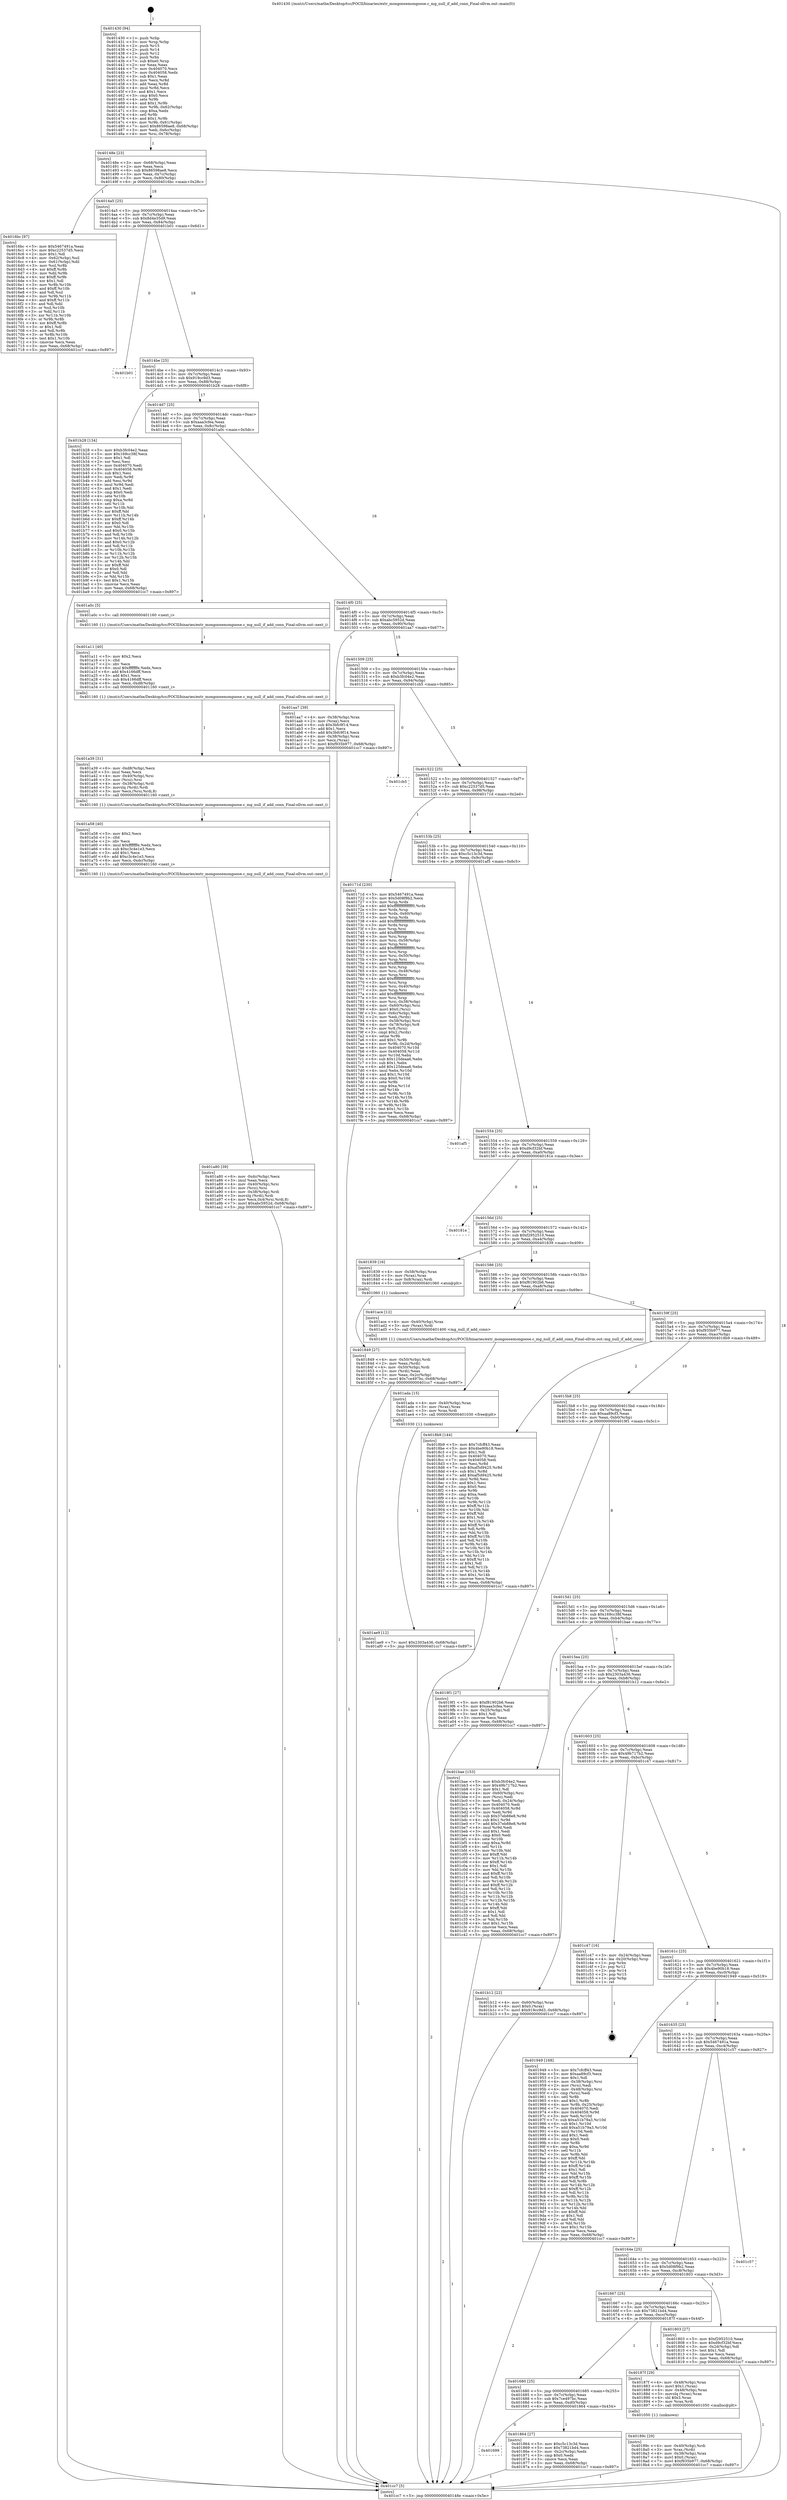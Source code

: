 digraph "0x401430" {
  label = "0x401430 (/mnt/c/Users/mathe/Desktop/tcc/POCII/binaries/extr_mongoosemongoose.c_mg_null_if_add_conn_Final-ollvm.out::main(0))"
  labelloc = "t"
  node[shape=record]

  Entry [label="",width=0.3,height=0.3,shape=circle,fillcolor=black,style=filled]
  "0x40148e" [label="{
     0x40148e [23]\l
     | [instrs]\l
     &nbsp;&nbsp;0x40148e \<+3\>: mov -0x68(%rbp),%eax\l
     &nbsp;&nbsp;0x401491 \<+2\>: mov %eax,%ecx\l
     &nbsp;&nbsp;0x401493 \<+6\>: sub $0x86598ae8,%ecx\l
     &nbsp;&nbsp;0x401499 \<+3\>: mov %eax,-0x7c(%rbp)\l
     &nbsp;&nbsp;0x40149c \<+3\>: mov %ecx,-0x80(%rbp)\l
     &nbsp;&nbsp;0x40149f \<+6\>: je 00000000004016bc \<main+0x28c\>\l
  }"]
  "0x4016bc" [label="{
     0x4016bc [97]\l
     | [instrs]\l
     &nbsp;&nbsp;0x4016bc \<+5\>: mov $0x5467491a,%eax\l
     &nbsp;&nbsp;0x4016c1 \<+5\>: mov $0xc22537d5,%ecx\l
     &nbsp;&nbsp;0x4016c6 \<+2\>: mov $0x1,%dl\l
     &nbsp;&nbsp;0x4016c8 \<+4\>: mov -0x62(%rbp),%sil\l
     &nbsp;&nbsp;0x4016cc \<+4\>: mov -0x61(%rbp),%dil\l
     &nbsp;&nbsp;0x4016d0 \<+3\>: mov %sil,%r8b\l
     &nbsp;&nbsp;0x4016d3 \<+4\>: xor $0xff,%r8b\l
     &nbsp;&nbsp;0x4016d7 \<+3\>: mov %dil,%r9b\l
     &nbsp;&nbsp;0x4016da \<+4\>: xor $0xff,%r9b\l
     &nbsp;&nbsp;0x4016de \<+3\>: xor $0x1,%dl\l
     &nbsp;&nbsp;0x4016e1 \<+3\>: mov %r8b,%r10b\l
     &nbsp;&nbsp;0x4016e4 \<+4\>: and $0xff,%r10b\l
     &nbsp;&nbsp;0x4016e8 \<+3\>: and %dl,%sil\l
     &nbsp;&nbsp;0x4016eb \<+3\>: mov %r9b,%r11b\l
     &nbsp;&nbsp;0x4016ee \<+4\>: and $0xff,%r11b\l
     &nbsp;&nbsp;0x4016f2 \<+3\>: and %dl,%dil\l
     &nbsp;&nbsp;0x4016f5 \<+3\>: or %sil,%r10b\l
     &nbsp;&nbsp;0x4016f8 \<+3\>: or %dil,%r11b\l
     &nbsp;&nbsp;0x4016fb \<+3\>: xor %r11b,%r10b\l
     &nbsp;&nbsp;0x4016fe \<+3\>: or %r9b,%r8b\l
     &nbsp;&nbsp;0x401701 \<+4\>: xor $0xff,%r8b\l
     &nbsp;&nbsp;0x401705 \<+3\>: or $0x1,%dl\l
     &nbsp;&nbsp;0x401708 \<+3\>: and %dl,%r8b\l
     &nbsp;&nbsp;0x40170b \<+3\>: or %r8b,%r10b\l
     &nbsp;&nbsp;0x40170e \<+4\>: test $0x1,%r10b\l
     &nbsp;&nbsp;0x401712 \<+3\>: cmovne %ecx,%eax\l
     &nbsp;&nbsp;0x401715 \<+3\>: mov %eax,-0x68(%rbp)\l
     &nbsp;&nbsp;0x401718 \<+5\>: jmp 0000000000401cc7 \<main+0x897\>\l
  }"]
  "0x4014a5" [label="{
     0x4014a5 [25]\l
     | [instrs]\l
     &nbsp;&nbsp;0x4014a5 \<+5\>: jmp 00000000004014aa \<main+0x7a\>\l
     &nbsp;&nbsp;0x4014aa \<+3\>: mov -0x7c(%rbp),%eax\l
     &nbsp;&nbsp;0x4014ad \<+5\>: sub $0x8d4e35d9,%eax\l
     &nbsp;&nbsp;0x4014b2 \<+6\>: mov %eax,-0x84(%rbp)\l
     &nbsp;&nbsp;0x4014b8 \<+6\>: je 0000000000401b01 \<main+0x6d1\>\l
  }"]
  "0x401cc7" [label="{
     0x401cc7 [5]\l
     | [instrs]\l
     &nbsp;&nbsp;0x401cc7 \<+5\>: jmp 000000000040148e \<main+0x5e\>\l
  }"]
  "0x401430" [label="{
     0x401430 [94]\l
     | [instrs]\l
     &nbsp;&nbsp;0x401430 \<+1\>: push %rbp\l
     &nbsp;&nbsp;0x401431 \<+3\>: mov %rsp,%rbp\l
     &nbsp;&nbsp;0x401434 \<+2\>: push %r15\l
     &nbsp;&nbsp;0x401436 \<+2\>: push %r14\l
     &nbsp;&nbsp;0x401438 \<+2\>: push %r12\l
     &nbsp;&nbsp;0x40143a \<+1\>: push %rbx\l
     &nbsp;&nbsp;0x40143b \<+7\>: sub $0xe0,%rsp\l
     &nbsp;&nbsp;0x401442 \<+2\>: xor %eax,%eax\l
     &nbsp;&nbsp;0x401444 \<+7\>: mov 0x404070,%ecx\l
     &nbsp;&nbsp;0x40144b \<+7\>: mov 0x404058,%edx\l
     &nbsp;&nbsp;0x401452 \<+3\>: sub $0x1,%eax\l
     &nbsp;&nbsp;0x401455 \<+3\>: mov %ecx,%r8d\l
     &nbsp;&nbsp;0x401458 \<+3\>: add %eax,%r8d\l
     &nbsp;&nbsp;0x40145b \<+4\>: imul %r8d,%ecx\l
     &nbsp;&nbsp;0x40145f \<+3\>: and $0x1,%ecx\l
     &nbsp;&nbsp;0x401462 \<+3\>: cmp $0x0,%ecx\l
     &nbsp;&nbsp;0x401465 \<+4\>: sete %r9b\l
     &nbsp;&nbsp;0x401469 \<+4\>: and $0x1,%r9b\l
     &nbsp;&nbsp;0x40146d \<+4\>: mov %r9b,-0x62(%rbp)\l
     &nbsp;&nbsp;0x401471 \<+3\>: cmp $0xa,%edx\l
     &nbsp;&nbsp;0x401474 \<+4\>: setl %r9b\l
     &nbsp;&nbsp;0x401478 \<+4\>: and $0x1,%r9b\l
     &nbsp;&nbsp;0x40147c \<+4\>: mov %r9b,-0x61(%rbp)\l
     &nbsp;&nbsp;0x401480 \<+7\>: movl $0x86598ae8,-0x68(%rbp)\l
     &nbsp;&nbsp;0x401487 \<+3\>: mov %edi,-0x6c(%rbp)\l
     &nbsp;&nbsp;0x40148a \<+4\>: mov %rsi,-0x78(%rbp)\l
  }"]
  Exit [label="",width=0.3,height=0.3,shape=circle,fillcolor=black,style=filled,peripheries=2]
  "0x401b01" [label="{
     0x401b01\l
  }", style=dashed]
  "0x4014be" [label="{
     0x4014be [25]\l
     | [instrs]\l
     &nbsp;&nbsp;0x4014be \<+5\>: jmp 00000000004014c3 \<main+0x93\>\l
     &nbsp;&nbsp;0x4014c3 \<+3\>: mov -0x7c(%rbp),%eax\l
     &nbsp;&nbsp;0x4014c6 \<+5\>: sub $0x919cc9d3,%eax\l
     &nbsp;&nbsp;0x4014cb \<+6\>: mov %eax,-0x88(%rbp)\l
     &nbsp;&nbsp;0x4014d1 \<+6\>: je 0000000000401b28 \<main+0x6f8\>\l
  }"]
  "0x401ae9" [label="{
     0x401ae9 [12]\l
     | [instrs]\l
     &nbsp;&nbsp;0x401ae9 \<+7\>: movl $0x2303a436,-0x68(%rbp)\l
     &nbsp;&nbsp;0x401af0 \<+5\>: jmp 0000000000401cc7 \<main+0x897\>\l
  }"]
  "0x401b28" [label="{
     0x401b28 [134]\l
     | [instrs]\l
     &nbsp;&nbsp;0x401b28 \<+5\>: mov $0xb3fc04e2,%eax\l
     &nbsp;&nbsp;0x401b2d \<+5\>: mov $0x169cc38f,%ecx\l
     &nbsp;&nbsp;0x401b32 \<+2\>: mov $0x1,%dl\l
     &nbsp;&nbsp;0x401b34 \<+2\>: xor %esi,%esi\l
     &nbsp;&nbsp;0x401b36 \<+7\>: mov 0x404070,%edi\l
     &nbsp;&nbsp;0x401b3d \<+8\>: mov 0x404058,%r8d\l
     &nbsp;&nbsp;0x401b45 \<+3\>: sub $0x1,%esi\l
     &nbsp;&nbsp;0x401b48 \<+3\>: mov %edi,%r9d\l
     &nbsp;&nbsp;0x401b4b \<+3\>: add %esi,%r9d\l
     &nbsp;&nbsp;0x401b4e \<+4\>: imul %r9d,%edi\l
     &nbsp;&nbsp;0x401b52 \<+3\>: and $0x1,%edi\l
     &nbsp;&nbsp;0x401b55 \<+3\>: cmp $0x0,%edi\l
     &nbsp;&nbsp;0x401b58 \<+4\>: sete %r10b\l
     &nbsp;&nbsp;0x401b5c \<+4\>: cmp $0xa,%r8d\l
     &nbsp;&nbsp;0x401b60 \<+4\>: setl %r11b\l
     &nbsp;&nbsp;0x401b64 \<+3\>: mov %r10b,%bl\l
     &nbsp;&nbsp;0x401b67 \<+3\>: xor $0xff,%bl\l
     &nbsp;&nbsp;0x401b6a \<+3\>: mov %r11b,%r14b\l
     &nbsp;&nbsp;0x401b6d \<+4\>: xor $0xff,%r14b\l
     &nbsp;&nbsp;0x401b71 \<+3\>: xor $0x0,%dl\l
     &nbsp;&nbsp;0x401b74 \<+3\>: mov %bl,%r15b\l
     &nbsp;&nbsp;0x401b77 \<+4\>: and $0x0,%r15b\l
     &nbsp;&nbsp;0x401b7b \<+3\>: and %dl,%r10b\l
     &nbsp;&nbsp;0x401b7e \<+3\>: mov %r14b,%r12b\l
     &nbsp;&nbsp;0x401b81 \<+4\>: and $0x0,%r12b\l
     &nbsp;&nbsp;0x401b85 \<+3\>: and %dl,%r11b\l
     &nbsp;&nbsp;0x401b88 \<+3\>: or %r10b,%r15b\l
     &nbsp;&nbsp;0x401b8b \<+3\>: or %r11b,%r12b\l
     &nbsp;&nbsp;0x401b8e \<+3\>: xor %r12b,%r15b\l
     &nbsp;&nbsp;0x401b91 \<+3\>: or %r14b,%bl\l
     &nbsp;&nbsp;0x401b94 \<+3\>: xor $0xff,%bl\l
     &nbsp;&nbsp;0x401b97 \<+3\>: or $0x0,%dl\l
     &nbsp;&nbsp;0x401b9a \<+2\>: and %dl,%bl\l
     &nbsp;&nbsp;0x401b9c \<+3\>: or %bl,%r15b\l
     &nbsp;&nbsp;0x401b9f \<+4\>: test $0x1,%r15b\l
     &nbsp;&nbsp;0x401ba3 \<+3\>: cmovne %ecx,%eax\l
     &nbsp;&nbsp;0x401ba6 \<+3\>: mov %eax,-0x68(%rbp)\l
     &nbsp;&nbsp;0x401ba9 \<+5\>: jmp 0000000000401cc7 \<main+0x897\>\l
  }"]
  "0x4014d7" [label="{
     0x4014d7 [25]\l
     | [instrs]\l
     &nbsp;&nbsp;0x4014d7 \<+5\>: jmp 00000000004014dc \<main+0xac\>\l
     &nbsp;&nbsp;0x4014dc \<+3\>: mov -0x7c(%rbp),%eax\l
     &nbsp;&nbsp;0x4014df \<+5\>: sub $0xaaa3cfea,%eax\l
     &nbsp;&nbsp;0x4014e4 \<+6\>: mov %eax,-0x8c(%rbp)\l
     &nbsp;&nbsp;0x4014ea \<+6\>: je 0000000000401a0c \<main+0x5dc\>\l
  }"]
  "0x401ada" [label="{
     0x401ada [15]\l
     | [instrs]\l
     &nbsp;&nbsp;0x401ada \<+4\>: mov -0x40(%rbp),%rax\l
     &nbsp;&nbsp;0x401ade \<+3\>: mov (%rax),%rax\l
     &nbsp;&nbsp;0x401ae1 \<+3\>: mov %rax,%rdi\l
     &nbsp;&nbsp;0x401ae4 \<+5\>: call 0000000000401030 \<free@plt\>\l
     | [calls]\l
     &nbsp;&nbsp;0x401030 \{1\} (unknown)\l
  }"]
  "0x401a0c" [label="{
     0x401a0c [5]\l
     | [instrs]\l
     &nbsp;&nbsp;0x401a0c \<+5\>: call 0000000000401160 \<next_i\>\l
     | [calls]\l
     &nbsp;&nbsp;0x401160 \{1\} (/mnt/c/Users/mathe/Desktop/tcc/POCII/binaries/extr_mongoosemongoose.c_mg_null_if_add_conn_Final-ollvm.out::next_i)\l
  }"]
  "0x4014f0" [label="{
     0x4014f0 [25]\l
     | [instrs]\l
     &nbsp;&nbsp;0x4014f0 \<+5\>: jmp 00000000004014f5 \<main+0xc5\>\l
     &nbsp;&nbsp;0x4014f5 \<+3\>: mov -0x7c(%rbp),%eax\l
     &nbsp;&nbsp;0x4014f8 \<+5\>: sub $0xabc5952d,%eax\l
     &nbsp;&nbsp;0x4014fd \<+6\>: mov %eax,-0x90(%rbp)\l
     &nbsp;&nbsp;0x401503 \<+6\>: je 0000000000401aa7 \<main+0x677\>\l
  }"]
  "0x401a80" [label="{
     0x401a80 [39]\l
     | [instrs]\l
     &nbsp;&nbsp;0x401a80 \<+6\>: mov -0xdc(%rbp),%ecx\l
     &nbsp;&nbsp;0x401a86 \<+3\>: imul %eax,%ecx\l
     &nbsp;&nbsp;0x401a89 \<+4\>: mov -0x40(%rbp),%rsi\l
     &nbsp;&nbsp;0x401a8d \<+3\>: mov (%rsi),%rsi\l
     &nbsp;&nbsp;0x401a90 \<+4\>: mov -0x38(%rbp),%rdi\l
     &nbsp;&nbsp;0x401a94 \<+3\>: movslq (%rdi),%rdi\l
     &nbsp;&nbsp;0x401a97 \<+4\>: mov %ecx,0x4(%rsi,%rdi,8)\l
     &nbsp;&nbsp;0x401a9b \<+7\>: movl $0xabc5952d,-0x68(%rbp)\l
     &nbsp;&nbsp;0x401aa2 \<+5\>: jmp 0000000000401cc7 \<main+0x897\>\l
  }"]
  "0x401aa7" [label="{
     0x401aa7 [39]\l
     | [instrs]\l
     &nbsp;&nbsp;0x401aa7 \<+4\>: mov -0x38(%rbp),%rax\l
     &nbsp;&nbsp;0x401aab \<+2\>: mov (%rax),%ecx\l
     &nbsp;&nbsp;0x401aad \<+6\>: sub $0x3bfc9f14,%ecx\l
     &nbsp;&nbsp;0x401ab3 \<+3\>: add $0x1,%ecx\l
     &nbsp;&nbsp;0x401ab6 \<+6\>: add $0x3bfc9f14,%ecx\l
     &nbsp;&nbsp;0x401abc \<+4\>: mov -0x38(%rbp),%rax\l
     &nbsp;&nbsp;0x401ac0 \<+2\>: mov %ecx,(%rax)\l
     &nbsp;&nbsp;0x401ac2 \<+7\>: movl $0xf935b977,-0x68(%rbp)\l
     &nbsp;&nbsp;0x401ac9 \<+5\>: jmp 0000000000401cc7 \<main+0x897\>\l
  }"]
  "0x401509" [label="{
     0x401509 [25]\l
     | [instrs]\l
     &nbsp;&nbsp;0x401509 \<+5\>: jmp 000000000040150e \<main+0xde\>\l
     &nbsp;&nbsp;0x40150e \<+3\>: mov -0x7c(%rbp),%eax\l
     &nbsp;&nbsp;0x401511 \<+5\>: sub $0xb3fc04e2,%eax\l
     &nbsp;&nbsp;0x401516 \<+6\>: mov %eax,-0x94(%rbp)\l
     &nbsp;&nbsp;0x40151c \<+6\>: je 0000000000401cb5 \<main+0x885\>\l
  }"]
  "0x401a58" [label="{
     0x401a58 [40]\l
     | [instrs]\l
     &nbsp;&nbsp;0x401a58 \<+5\>: mov $0x2,%ecx\l
     &nbsp;&nbsp;0x401a5d \<+1\>: cltd\l
     &nbsp;&nbsp;0x401a5e \<+2\>: idiv %ecx\l
     &nbsp;&nbsp;0x401a60 \<+6\>: imul $0xfffffffe,%edx,%ecx\l
     &nbsp;&nbsp;0x401a66 \<+6\>: sub $0xc3c4e1e3,%ecx\l
     &nbsp;&nbsp;0x401a6c \<+3\>: add $0x1,%ecx\l
     &nbsp;&nbsp;0x401a6f \<+6\>: add $0xc3c4e1e3,%ecx\l
     &nbsp;&nbsp;0x401a75 \<+6\>: mov %ecx,-0xdc(%rbp)\l
     &nbsp;&nbsp;0x401a7b \<+5\>: call 0000000000401160 \<next_i\>\l
     | [calls]\l
     &nbsp;&nbsp;0x401160 \{1\} (/mnt/c/Users/mathe/Desktop/tcc/POCII/binaries/extr_mongoosemongoose.c_mg_null_if_add_conn_Final-ollvm.out::next_i)\l
  }"]
  "0x401cb5" [label="{
     0x401cb5\l
  }", style=dashed]
  "0x401522" [label="{
     0x401522 [25]\l
     | [instrs]\l
     &nbsp;&nbsp;0x401522 \<+5\>: jmp 0000000000401527 \<main+0xf7\>\l
     &nbsp;&nbsp;0x401527 \<+3\>: mov -0x7c(%rbp),%eax\l
     &nbsp;&nbsp;0x40152a \<+5\>: sub $0xc22537d5,%eax\l
     &nbsp;&nbsp;0x40152f \<+6\>: mov %eax,-0x98(%rbp)\l
     &nbsp;&nbsp;0x401535 \<+6\>: je 000000000040171d \<main+0x2ed\>\l
  }"]
  "0x401a39" [label="{
     0x401a39 [31]\l
     | [instrs]\l
     &nbsp;&nbsp;0x401a39 \<+6\>: mov -0xd8(%rbp),%ecx\l
     &nbsp;&nbsp;0x401a3f \<+3\>: imul %eax,%ecx\l
     &nbsp;&nbsp;0x401a42 \<+4\>: mov -0x40(%rbp),%rsi\l
     &nbsp;&nbsp;0x401a46 \<+3\>: mov (%rsi),%rsi\l
     &nbsp;&nbsp;0x401a49 \<+4\>: mov -0x38(%rbp),%rdi\l
     &nbsp;&nbsp;0x401a4d \<+3\>: movslq (%rdi),%rdi\l
     &nbsp;&nbsp;0x401a50 \<+3\>: mov %ecx,(%rsi,%rdi,8)\l
     &nbsp;&nbsp;0x401a53 \<+5\>: call 0000000000401160 \<next_i\>\l
     | [calls]\l
     &nbsp;&nbsp;0x401160 \{1\} (/mnt/c/Users/mathe/Desktop/tcc/POCII/binaries/extr_mongoosemongoose.c_mg_null_if_add_conn_Final-ollvm.out::next_i)\l
  }"]
  "0x40171d" [label="{
     0x40171d [230]\l
     | [instrs]\l
     &nbsp;&nbsp;0x40171d \<+5\>: mov $0x5467491a,%eax\l
     &nbsp;&nbsp;0x401722 \<+5\>: mov $0x5d08f9b2,%ecx\l
     &nbsp;&nbsp;0x401727 \<+3\>: mov %rsp,%rdx\l
     &nbsp;&nbsp;0x40172a \<+4\>: add $0xfffffffffffffff0,%rdx\l
     &nbsp;&nbsp;0x40172e \<+3\>: mov %rdx,%rsp\l
     &nbsp;&nbsp;0x401731 \<+4\>: mov %rdx,-0x60(%rbp)\l
     &nbsp;&nbsp;0x401735 \<+3\>: mov %rsp,%rdx\l
     &nbsp;&nbsp;0x401738 \<+4\>: add $0xfffffffffffffff0,%rdx\l
     &nbsp;&nbsp;0x40173c \<+3\>: mov %rdx,%rsp\l
     &nbsp;&nbsp;0x40173f \<+3\>: mov %rsp,%rsi\l
     &nbsp;&nbsp;0x401742 \<+4\>: add $0xfffffffffffffff0,%rsi\l
     &nbsp;&nbsp;0x401746 \<+3\>: mov %rsi,%rsp\l
     &nbsp;&nbsp;0x401749 \<+4\>: mov %rsi,-0x58(%rbp)\l
     &nbsp;&nbsp;0x40174d \<+3\>: mov %rsp,%rsi\l
     &nbsp;&nbsp;0x401750 \<+4\>: add $0xfffffffffffffff0,%rsi\l
     &nbsp;&nbsp;0x401754 \<+3\>: mov %rsi,%rsp\l
     &nbsp;&nbsp;0x401757 \<+4\>: mov %rsi,-0x50(%rbp)\l
     &nbsp;&nbsp;0x40175b \<+3\>: mov %rsp,%rsi\l
     &nbsp;&nbsp;0x40175e \<+4\>: add $0xfffffffffffffff0,%rsi\l
     &nbsp;&nbsp;0x401762 \<+3\>: mov %rsi,%rsp\l
     &nbsp;&nbsp;0x401765 \<+4\>: mov %rsi,-0x48(%rbp)\l
     &nbsp;&nbsp;0x401769 \<+3\>: mov %rsp,%rsi\l
     &nbsp;&nbsp;0x40176c \<+4\>: add $0xfffffffffffffff0,%rsi\l
     &nbsp;&nbsp;0x401770 \<+3\>: mov %rsi,%rsp\l
     &nbsp;&nbsp;0x401773 \<+4\>: mov %rsi,-0x40(%rbp)\l
     &nbsp;&nbsp;0x401777 \<+3\>: mov %rsp,%rsi\l
     &nbsp;&nbsp;0x40177a \<+4\>: add $0xfffffffffffffff0,%rsi\l
     &nbsp;&nbsp;0x40177e \<+3\>: mov %rsi,%rsp\l
     &nbsp;&nbsp;0x401781 \<+4\>: mov %rsi,-0x38(%rbp)\l
     &nbsp;&nbsp;0x401785 \<+4\>: mov -0x60(%rbp),%rsi\l
     &nbsp;&nbsp;0x401789 \<+6\>: movl $0x0,(%rsi)\l
     &nbsp;&nbsp;0x40178f \<+3\>: mov -0x6c(%rbp),%edi\l
     &nbsp;&nbsp;0x401792 \<+2\>: mov %edi,(%rdx)\l
     &nbsp;&nbsp;0x401794 \<+4\>: mov -0x58(%rbp),%rsi\l
     &nbsp;&nbsp;0x401798 \<+4\>: mov -0x78(%rbp),%r8\l
     &nbsp;&nbsp;0x40179c \<+3\>: mov %r8,(%rsi)\l
     &nbsp;&nbsp;0x40179f \<+3\>: cmpl $0x2,(%rdx)\l
     &nbsp;&nbsp;0x4017a2 \<+4\>: setne %r9b\l
     &nbsp;&nbsp;0x4017a6 \<+4\>: and $0x1,%r9b\l
     &nbsp;&nbsp;0x4017aa \<+4\>: mov %r9b,-0x2d(%rbp)\l
     &nbsp;&nbsp;0x4017ae \<+8\>: mov 0x404070,%r10d\l
     &nbsp;&nbsp;0x4017b6 \<+8\>: mov 0x404058,%r11d\l
     &nbsp;&nbsp;0x4017be \<+3\>: mov %r10d,%ebx\l
     &nbsp;&nbsp;0x4017c1 \<+6\>: sub $0x125deaa6,%ebx\l
     &nbsp;&nbsp;0x4017c7 \<+3\>: sub $0x1,%ebx\l
     &nbsp;&nbsp;0x4017ca \<+6\>: add $0x125deaa6,%ebx\l
     &nbsp;&nbsp;0x4017d0 \<+4\>: imul %ebx,%r10d\l
     &nbsp;&nbsp;0x4017d4 \<+4\>: and $0x1,%r10d\l
     &nbsp;&nbsp;0x4017d8 \<+4\>: cmp $0x0,%r10d\l
     &nbsp;&nbsp;0x4017dc \<+4\>: sete %r9b\l
     &nbsp;&nbsp;0x4017e0 \<+4\>: cmp $0xa,%r11d\l
     &nbsp;&nbsp;0x4017e4 \<+4\>: setl %r14b\l
     &nbsp;&nbsp;0x4017e8 \<+3\>: mov %r9b,%r15b\l
     &nbsp;&nbsp;0x4017eb \<+3\>: and %r14b,%r15b\l
     &nbsp;&nbsp;0x4017ee \<+3\>: xor %r14b,%r9b\l
     &nbsp;&nbsp;0x4017f1 \<+3\>: or %r9b,%r15b\l
     &nbsp;&nbsp;0x4017f4 \<+4\>: test $0x1,%r15b\l
     &nbsp;&nbsp;0x4017f8 \<+3\>: cmovne %ecx,%eax\l
     &nbsp;&nbsp;0x4017fb \<+3\>: mov %eax,-0x68(%rbp)\l
     &nbsp;&nbsp;0x4017fe \<+5\>: jmp 0000000000401cc7 \<main+0x897\>\l
  }"]
  "0x40153b" [label="{
     0x40153b [25]\l
     | [instrs]\l
     &nbsp;&nbsp;0x40153b \<+5\>: jmp 0000000000401540 \<main+0x110\>\l
     &nbsp;&nbsp;0x401540 \<+3\>: mov -0x7c(%rbp),%eax\l
     &nbsp;&nbsp;0x401543 \<+5\>: sub $0xc5c13c3d,%eax\l
     &nbsp;&nbsp;0x401548 \<+6\>: mov %eax,-0x9c(%rbp)\l
     &nbsp;&nbsp;0x40154e \<+6\>: je 0000000000401af5 \<main+0x6c5\>\l
  }"]
  "0x401a11" [label="{
     0x401a11 [40]\l
     | [instrs]\l
     &nbsp;&nbsp;0x401a11 \<+5\>: mov $0x2,%ecx\l
     &nbsp;&nbsp;0x401a16 \<+1\>: cltd\l
     &nbsp;&nbsp;0x401a17 \<+2\>: idiv %ecx\l
     &nbsp;&nbsp;0x401a19 \<+6\>: imul $0xfffffffe,%edx,%ecx\l
     &nbsp;&nbsp;0x401a1f \<+6\>: add $0x4166dff,%ecx\l
     &nbsp;&nbsp;0x401a25 \<+3\>: add $0x1,%ecx\l
     &nbsp;&nbsp;0x401a28 \<+6\>: sub $0x4166dff,%ecx\l
     &nbsp;&nbsp;0x401a2e \<+6\>: mov %ecx,-0xd8(%rbp)\l
     &nbsp;&nbsp;0x401a34 \<+5\>: call 0000000000401160 \<next_i\>\l
     | [calls]\l
     &nbsp;&nbsp;0x401160 \{1\} (/mnt/c/Users/mathe/Desktop/tcc/POCII/binaries/extr_mongoosemongoose.c_mg_null_if_add_conn_Final-ollvm.out::next_i)\l
  }"]
  "0x401af5" [label="{
     0x401af5\l
  }", style=dashed]
  "0x401554" [label="{
     0x401554 [25]\l
     | [instrs]\l
     &nbsp;&nbsp;0x401554 \<+5\>: jmp 0000000000401559 \<main+0x129\>\l
     &nbsp;&nbsp;0x401559 \<+3\>: mov -0x7c(%rbp),%eax\l
     &nbsp;&nbsp;0x40155c \<+5\>: sub $0xd9cf32bf,%eax\l
     &nbsp;&nbsp;0x401561 \<+6\>: mov %eax,-0xa0(%rbp)\l
     &nbsp;&nbsp;0x401567 \<+6\>: je 000000000040181e \<main+0x3ee\>\l
  }"]
  "0x40189c" [label="{
     0x40189c [29]\l
     | [instrs]\l
     &nbsp;&nbsp;0x40189c \<+4\>: mov -0x40(%rbp),%rdi\l
     &nbsp;&nbsp;0x4018a0 \<+3\>: mov %rax,(%rdi)\l
     &nbsp;&nbsp;0x4018a3 \<+4\>: mov -0x38(%rbp),%rax\l
     &nbsp;&nbsp;0x4018a7 \<+6\>: movl $0x0,(%rax)\l
     &nbsp;&nbsp;0x4018ad \<+7\>: movl $0xf935b977,-0x68(%rbp)\l
     &nbsp;&nbsp;0x4018b4 \<+5\>: jmp 0000000000401cc7 \<main+0x897\>\l
  }"]
  "0x40181e" [label="{
     0x40181e\l
  }", style=dashed]
  "0x40156d" [label="{
     0x40156d [25]\l
     | [instrs]\l
     &nbsp;&nbsp;0x40156d \<+5\>: jmp 0000000000401572 \<main+0x142\>\l
     &nbsp;&nbsp;0x401572 \<+3\>: mov -0x7c(%rbp),%eax\l
     &nbsp;&nbsp;0x401575 \<+5\>: sub $0xf2952510,%eax\l
     &nbsp;&nbsp;0x40157a \<+6\>: mov %eax,-0xa4(%rbp)\l
     &nbsp;&nbsp;0x401580 \<+6\>: je 0000000000401839 \<main+0x409\>\l
  }"]
  "0x401699" [label="{
     0x401699\l
  }", style=dashed]
  "0x401839" [label="{
     0x401839 [16]\l
     | [instrs]\l
     &nbsp;&nbsp;0x401839 \<+4\>: mov -0x58(%rbp),%rax\l
     &nbsp;&nbsp;0x40183d \<+3\>: mov (%rax),%rax\l
     &nbsp;&nbsp;0x401840 \<+4\>: mov 0x8(%rax),%rdi\l
     &nbsp;&nbsp;0x401844 \<+5\>: call 0000000000401060 \<atoi@plt\>\l
     | [calls]\l
     &nbsp;&nbsp;0x401060 \{1\} (unknown)\l
  }"]
  "0x401586" [label="{
     0x401586 [25]\l
     | [instrs]\l
     &nbsp;&nbsp;0x401586 \<+5\>: jmp 000000000040158b \<main+0x15b\>\l
     &nbsp;&nbsp;0x40158b \<+3\>: mov -0x7c(%rbp),%eax\l
     &nbsp;&nbsp;0x40158e \<+5\>: sub $0xf81902b6,%eax\l
     &nbsp;&nbsp;0x401593 \<+6\>: mov %eax,-0xa8(%rbp)\l
     &nbsp;&nbsp;0x401599 \<+6\>: je 0000000000401ace \<main+0x69e\>\l
  }"]
  "0x401864" [label="{
     0x401864 [27]\l
     | [instrs]\l
     &nbsp;&nbsp;0x401864 \<+5\>: mov $0xc5c13c3d,%eax\l
     &nbsp;&nbsp;0x401869 \<+5\>: mov $0x73821bd4,%ecx\l
     &nbsp;&nbsp;0x40186e \<+3\>: mov -0x2c(%rbp),%edx\l
     &nbsp;&nbsp;0x401871 \<+3\>: cmp $0x0,%edx\l
     &nbsp;&nbsp;0x401874 \<+3\>: cmove %ecx,%eax\l
     &nbsp;&nbsp;0x401877 \<+3\>: mov %eax,-0x68(%rbp)\l
     &nbsp;&nbsp;0x40187a \<+5\>: jmp 0000000000401cc7 \<main+0x897\>\l
  }"]
  "0x401ace" [label="{
     0x401ace [12]\l
     | [instrs]\l
     &nbsp;&nbsp;0x401ace \<+4\>: mov -0x40(%rbp),%rax\l
     &nbsp;&nbsp;0x401ad2 \<+3\>: mov (%rax),%rdi\l
     &nbsp;&nbsp;0x401ad5 \<+5\>: call 0000000000401400 \<mg_null_if_add_conn\>\l
     | [calls]\l
     &nbsp;&nbsp;0x401400 \{1\} (/mnt/c/Users/mathe/Desktop/tcc/POCII/binaries/extr_mongoosemongoose.c_mg_null_if_add_conn_Final-ollvm.out::mg_null_if_add_conn)\l
  }"]
  "0x40159f" [label="{
     0x40159f [25]\l
     | [instrs]\l
     &nbsp;&nbsp;0x40159f \<+5\>: jmp 00000000004015a4 \<main+0x174\>\l
     &nbsp;&nbsp;0x4015a4 \<+3\>: mov -0x7c(%rbp),%eax\l
     &nbsp;&nbsp;0x4015a7 \<+5\>: sub $0xf935b977,%eax\l
     &nbsp;&nbsp;0x4015ac \<+6\>: mov %eax,-0xac(%rbp)\l
     &nbsp;&nbsp;0x4015b2 \<+6\>: je 00000000004018b9 \<main+0x489\>\l
  }"]
  "0x401680" [label="{
     0x401680 [25]\l
     | [instrs]\l
     &nbsp;&nbsp;0x401680 \<+5\>: jmp 0000000000401685 \<main+0x255\>\l
     &nbsp;&nbsp;0x401685 \<+3\>: mov -0x7c(%rbp),%eax\l
     &nbsp;&nbsp;0x401688 \<+5\>: sub $0x7ce497bc,%eax\l
     &nbsp;&nbsp;0x40168d \<+6\>: mov %eax,-0xd0(%rbp)\l
     &nbsp;&nbsp;0x401693 \<+6\>: je 0000000000401864 \<main+0x434\>\l
  }"]
  "0x4018b9" [label="{
     0x4018b9 [144]\l
     | [instrs]\l
     &nbsp;&nbsp;0x4018b9 \<+5\>: mov $0x7cfcff43,%eax\l
     &nbsp;&nbsp;0x4018be \<+5\>: mov $0x4be90b18,%ecx\l
     &nbsp;&nbsp;0x4018c3 \<+2\>: mov $0x1,%dl\l
     &nbsp;&nbsp;0x4018c5 \<+7\>: mov 0x404070,%esi\l
     &nbsp;&nbsp;0x4018cc \<+7\>: mov 0x404058,%edi\l
     &nbsp;&nbsp;0x4018d3 \<+3\>: mov %esi,%r8d\l
     &nbsp;&nbsp;0x4018d6 \<+7\>: sub $0xaf5d9425,%r8d\l
     &nbsp;&nbsp;0x4018dd \<+4\>: sub $0x1,%r8d\l
     &nbsp;&nbsp;0x4018e1 \<+7\>: add $0xaf5d9425,%r8d\l
     &nbsp;&nbsp;0x4018e8 \<+4\>: imul %r8d,%esi\l
     &nbsp;&nbsp;0x4018ec \<+3\>: and $0x1,%esi\l
     &nbsp;&nbsp;0x4018ef \<+3\>: cmp $0x0,%esi\l
     &nbsp;&nbsp;0x4018f2 \<+4\>: sete %r9b\l
     &nbsp;&nbsp;0x4018f6 \<+3\>: cmp $0xa,%edi\l
     &nbsp;&nbsp;0x4018f9 \<+4\>: setl %r10b\l
     &nbsp;&nbsp;0x4018fd \<+3\>: mov %r9b,%r11b\l
     &nbsp;&nbsp;0x401900 \<+4\>: xor $0xff,%r11b\l
     &nbsp;&nbsp;0x401904 \<+3\>: mov %r10b,%bl\l
     &nbsp;&nbsp;0x401907 \<+3\>: xor $0xff,%bl\l
     &nbsp;&nbsp;0x40190a \<+3\>: xor $0x1,%dl\l
     &nbsp;&nbsp;0x40190d \<+3\>: mov %r11b,%r14b\l
     &nbsp;&nbsp;0x401910 \<+4\>: and $0xff,%r14b\l
     &nbsp;&nbsp;0x401914 \<+3\>: and %dl,%r9b\l
     &nbsp;&nbsp;0x401917 \<+3\>: mov %bl,%r15b\l
     &nbsp;&nbsp;0x40191a \<+4\>: and $0xff,%r15b\l
     &nbsp;&nbsp;0x40191e \<+3\>: and %dl,%r10b\l
     &nbsp;&nbsp;0x401921 \<+3\>: or %r9b,%r14b\l
     &nbsp;&nbsp;0x401924 \<+3\>: or %r10b,%r15b\l
     &nbsp;&nbsp;0x401927 \<+3\>: xor %r15b,%r14b\l
     &nbsp;&nbsp;0x40192a \<+3\>: or %bl,%r11b\l
     &nbsp;&nbsp;0x40192d \<+4\>: xor $0xff,%r11b\l
     &nbsp;&nbsp;0x401931 \<+3\>: or $0x1,%dl\l
     &nbsp;&nbsp;0x401934 \<+3\>: and %dl,%r11b\l
     &nbsp;&nbsp;0x401937 \<+3\>: or %r11b,%r14b\l
     &nbsp;&nbsp;0x40193a \<+4\>: test $0x1,%r14b\l
     &nbsp;&nbsp;0x40193e \<+3\>: cmovne %ecx,%eax\l
     &nbsp;&nbsp;0x401941 \<+3\>: mov %eax,-0x68(%rbp)\l
     &nbsp;&nbsp;0x401944 \<+5\>: jmp 0000000000401cc7 \<main+0x897\>\l
  }"]
  "0x4015b8" [label="{
     0x4015b8 [25]\l
     | [instrs]\l
     &nbsp;&nbsp;0x4015b8 \<+5\>: jmp 00000000004015bd \<main+0x18d\>\l
     &nbsp;&nbsp;0x4015bd \<+3\>: mov -0x7c(%rbp),%eax\l
     &nbsp;&nbsp;0x4015c0 \<+5\>: sub $0xaa89cf3,%eax\l
     &nbsp;&nbsp;0x4015c5 \<+6\>: mov %eax,-0xb0(%rbp)\l
     &nbsp;&nbsp;0x4015cb \<+6\>: je 00000000004019f1 \<main+0x5c1\>\l
  }"]
  "0x40187f" [label="{
     0x40187f [29]\l
     | [instrs]\l
     &nbsp;&nbsp;0x40187f \<+4\>: mov -0x48(%rbp),%rax\l
     &nbsp;&nbsp;0x401883 \<+6\>: movl $0x1,(%rax)\l
     &nbsp;&nbsp;0x401889 \<+4\>: mov -0x48(%rbp),%rax\l
     &nbsp;&nbsp;0x40188d \<+3\>: movslq (%rax),%rax\l
     &nbsp;&nbsp;0x401890 \<+4\>: shl $0x3,%rax\l
     &nbsp;&nbsp;0x401894 \<+3\>: mov %rax,%rdi\l
     &nbsp;&nbsp;0x401897 \<+5\>: call 0000000000401050 \<malloc@plt\>\l
     | [calls]\l
     &nbsp;&nbsp;0x401050 \{1\} (unknown)\l
  }"]
  "0x4019f1" [label="{
     0x4019f1 [27]\l
     | [instrs]\l
     &nbsp;&nbsp;0x4019f1 \<+5\>: mov $0xf81902b6,%eax\l
     &nbsp;&nbsp;0x4019f6 \<+5\>: mov $0xaaa3cfea,%ecx\l
     &nbsp;&nbsp;0x4019fb \<+3\>: mov -0x25(%rbp),%dl\l
     &nbsp;&nbsp;0x4019fe \<+3\>: test $0x1,%dl\l
     &nbsp;&nbsp;0x401a01 \<+3\>: cmovne %ecx,%eax\l
     &nbsp;&nbsp;0x401a04 \<+3\>: mov %eax,-0x68(%rbp)\l
     &nbsp;&nbsp;0x401a07 \<+5\>: jmp 0000000000401cc7 \<main+0x897\>\l
  }"]
  "0x4015d1" [label="{
     0x4015d1 [25]\l
     | [instrs]\l
     &nbsp;&nbsp;0x4015d1 \<+5\>: jmp 00000000004015d6 \<main+0x1a6\>\l
     &nbsp;&nbsp;0x4015d6 \<+3\>: mov -0x7c(%rbp),%eax\l
     &nbsp;&nbsp;0x4015d9 \<+5\>: sub $0x169cc38f,%eax\l
     &nbsp;&nbsp;0x4015de \<+6\>: mov %eax,-0xb4(%rbp)\l
     &nbsp;&nbsp;0x4015e4 \<+6\>: je 0000000000401bae \<main+0x77e\>\l
  }"]
  "0x401849" [label="{
     0x401849 [27]\l
     | [instrs]\l
     &nbsp;&nbsp;0x401849 \<+4\>: mov -0x50(%rbp),%rdi\l
     &nbsp;&nbsp;0x40184d \<+2\>: mov %eax,(%rdi)\l
     &nbsp;&nbsp;0x40184f \<+4\>: mov -0x50(%rbp),%rdi\l
     &nbsp;&nbsp;0x401853 \<+2\>: mov (%rdi),%eax\l
     &nbsp;&nbsp;0x401855 \<+3\>: mov %eax,-0x2c(%rbp)\l
     &nbsp;&nbsp;0x401858 \<+7\>: movl $0x7ce497bc,-0x68(%rbp)\l
     &nbsp;&nbsp;0x40185f \<+5\>: jmp 0000000000401cc7 \<main+0x897\>\l
  }"]
  "0x401bae" [label="{
     0x401bae [153]\l
     | [instrs]\l
     &nbsp;&nbsp;0x401bae \<+5\>: mov $0xb3fc04e2,%eax\l
     &nbsp;&nbsp;0x401bb3 \<+5\>: mov $0x49b717b2,%ecx\l
     &nbsp;&nbsp;0x401bb8 \<+2\>: mov $0x1,%dl\l
     &nbsp;&nbsp;0x401bba \<+4\>: mov -0x60(%rbp),%rsi\l
     &nbsp;&nbsp;0x401bbe \<+2\>: mov (%rsi),%edi\l
     &nbsp;&nbsp;0x401bc0 \<+3\>: mov %edi,-0x24(%rbp)\l
     &nbsp;&nbsp;0x401bc3 \<+7\>: mov 0x404070,%edi\l
     &nbsp;&nbsp;0x401bca \<+8\>: mov 0x404058,%r8d\l
     &nbsp;&nbsp;0x401bd2 \<+3\>: mov %edi,%r9d\l
     &nbsp;&nbsp;0x401bd5 \<+7\>: sub $0x37eb88e8,%r9d\l
     &nbsp;&nbsp;0x401bdc \<+4\>: sub $0x1,%r9d\l
     &nbsp;&nbsp;0x401be0 \<+7\>: add $0x37eb88e8,%r9d\l
     &nbsp;&nbsp;0x401be7 \<+4\>: imul %r9d,%edi\l
     &nbsp;&nbsp;0x401beb \<+3\>: and $0x1,%edi\l
     &nbsp;&nbsp;0x401bee \<+3\>: cmp $0x0,%edi\l
     &nbsp;&nbsp;0x401bf1 \<+4\>: sete %r10b\l
     &nbsp;&nbsp;0x401bf5 \<+4\>: cmp $0xa,%r8d\l
     &nbsp;&nbsp;0x401bf9 \<+4\>: setl %r11b\l
     &nbsp;&nbsp;0x401bfd \<+3\>: mov %r10b,%bl\l
     &nbsp;&nbsp;0x401c00 \<+3\>: xor $0xff,%bl\l
     &nbsp;&nbsp;0x401c03 \<+3\>: mov %r11b,%r14b\l
     &nbsp;&nbsp;0x401c06 \<+4\>: xor $0xff,%r14b\l
     &nbsp;&nbsp;0x401c0a \<+3\>: xor $0x1,%dl\l
     &nbsp;&nbsp;0x401c0d \<+3\>: mov %bl,%r15b\l
     &nbsp;&nbsp;0x401c10 \<+4\>: and $0xff,%r15b\l
     &nbsp;&nbsp;0x401c14 \<+3\>: and %dl,%r10b\l
     &nbsp;&nbsp;0x401c17 \<+3\>: mov %r14b,%r12b\l
     &nbsp;&nbsp;0x401c1a \<+4\>: and $0xff,%r12b\l
     &nbsp;&nbsp;0x401c1e \<+3\>: and %dl,%r11b\l
     &nbsp;&nbsp;0x401c21 \<+3\>: or %r10b,%r15b\l
     &nbsp;&nbsp;0x401c24 \<+3\>: or %r11b,%r12b\l
     &nbsp;&nbsp;0x401c27 \<+3\>: xor %r12b,%r15b\l
     &nbsp;&nbsp;0x401c2a \<+3\>: or %r14b,%bl\l
     &nbsp;&nbsp;0x401c2d \<+3\>: xor $0xff,%bl\l
     &nbsp;&nbsp;0x401c30 \<+3\>: or $0x1,%dl\l
     &nbsp;&nbsp;0x401c33 \<+2\>: and %dl,%bl\l
     &nbsp;&nbsp;0x401c35 \<+3\>: or %bl,%r15b\l
     &nbsp;&nbsp;0x401c38 \<+4\>: test $0x1,%r15b\l
     &nbsp;&nbsp;0x401c3c \<+3\>: cmovne %ecx,%eax\l
     &nbsp;&nbsp;0x401c3f \<+3\>: mov %eax,-0x68(%rbp)\l
     &nbsp;&nbsp;0x401c42 \<+5\>: jmp 0000000000401cc7 \<main+0x897\>\l
  }"]
  "0x4015ea" [label="{
     0x4015ea [25]\l
     | [instrs]\l
     &nbsp;&nbsp;0x4015ea \<+5\>: jmp 00000000004015ef \<main+0x1bf\>\l
     &nbsp;&nbsp;0x4015ef \<+3\>: mov -0x7c(%rbp),%eax\l
     &nbsp;&nbsp;0x4015f2 \<+5\>: sub $0x2303a436,%eax\l
     &nbsp;&nbsp;0x4015f7 \<+6\>: mov %eax,-0xb8(%rbp)\l
     &nbsp;&nbsp;0x4015fd \<+6\>: je 0000000000401b12 \<main+0x6e2\>\l
  }"]
  "0x401667" [label="{
     0x401667 [25]\l
     | [instrs]\l
     &nbsp;&nbsp;0x401667 \<+5\>: jmp 000000000040166c \<main+0x23c\>\l
     &nbsp;&nbsp;0x40166c \<+3\>: mov -0x7c(%rbp),%eax\l
     &nbsp;&nbsp;0x40166f \<+5\>: sub $0x73821bd4,%eax\l
     &nbsp;&nbsp;0x401674 \<+6\>: mov %eax,-0xcc(%rbp)\l
     &nbsp;&nbsp;0x40167a \<+6\>: je 000000000040187f \<main+0x44f\>\l
  }"]
  "0x401b12" [label="{
     0x401b12 [22]\l
     | [instrs]\l
     &nbsp;&nbsp;0x401b12 \<+4\>: mov -0x60(%rbp),%rax\l
     &nbsp;&nbsp;0x401b16 \<+6\>: movl $0x0,(%rax)\l
     &nbsp;&nbsp;0x401b1c \<+7\>: movl $0x919cc9d3,-0x68(%rbp)\l
     &nbsp;&nbsp;0x401b23 \<+5\>: jmp 0000000000401cc7 \<main+0x897\>\l
  }"]
  "0x401603" [label="{
     0x401603 [25]\l
     | [instrs]\l
     &nbsp;&nbsp;0x401603 \<+5\>: jmp 0000000000401608 \<main+0x1d8\>\l
     &nbsp;&nbsp;0x401608 \<+3\>: mov -0x7c(%rbp),%eax\l
     &nbsp;&nbsp;0x40160b \<+5\>: sub $0x49b717b2,%eax\l
     &nbsp;&nbsp;0x401610 \<+6\>: mov %eax,-0xbc(%rbp)\l
     &nbsp;&nbsp;0x401616 \<+6\>: je 0000000000401c47 \<main+0x817\>\l
  }"]
  "0x401803" [label="{
     0x401803 [27]\l
     | [instrs]\l
     &nbsp;&nbsp;0x401803 \<+5\>: mov $0xf2952510,%eax\l
     &nbsp;&nbsp;0x401808 \<+5\>: mov $0xd9cf32bf,%ecx\l
     &nbsp;&nbsp;0x40180d \<+3\>: mov -0x2d(%rbp),%dl\l
     &nbsp;&nbsp;0x401810 \<+3\>: test $0x1,%dl\l
     &nbsp;&nbsp;0x401813 \<+3\>: cmovne %ecx,%eax\l
     &nbsp;&nbsp;0x401816 \<+3\>: mov %eax,-0x68(%rbp)\l
     &nbsp;&nbsp;0x401819 \<+5\>: jmp 0000000000401cc7 \<main+0x897\>\l
  }"]
  "0x401c47" [label="{
     0x401c47 [16]\l
     | [instrs]\l
     &nbsp;&nbsp;0x401c47 \<+3\>: mov -0x24(%rbp),%eax\l
     &nbsp;&nbsp;0x401c4a \<+4\>: lea -0x20(%rbp),%rsp\l
     &nbsp;&nbsp;0x401c4e \<+1\>: pop %rbx\l
     &nbsp;&nbsp;0x401c4f \<+2\>: pop %r12\l
     &nbsp;&nbsp;0x401c51 \<+2\>: pop %r14\l
     &nbsp;&nbsp;0x401c53 \<+2\>: pop %r15\l
     &nbsp;&nbsp;0x401c55 \<+1\>: pop %rbp\l
     &nbsp;&nbsp;0x401c56 \<+1\>: ret\l
  }"]
  "0x40161c" [label="{
     0x40161c [25]\l
     | [instrs]\l
     &nbsp;&nbsp;0x40161c \<+5\>: jmp 0000000000401621 \<main+0x1f1\>\l
     &nbsp;&nbsp;0x401621 \<+3\>: mov -0x7c(%rbp),%eax\l
     &nbsp;&nbsp;0x401624 \<+5\>: sub $0x4be90b18,%eax\l
     &nbsp;&nbsp;0x401629 \<+6\>: mov %eax,-0xc0(%rbp)\l
     &nbsp;&nbsp;0x40162f \<+6\>: je 0000000000401949 \<main+0x519\>\l
  }"]
  "0x40164e" [label="{
     0x40164e [25]\l
     | [instrs]\l
     &nbsp;&nbsp;0x40164e \<+5\>: jmp 0000000000401653 \<main+0x223\>\l
     &nbsp;&nbsp;0x401653 \<+3\>: mov -0x7c(%rbp),%eax\l
     &nbsp;&nbsp;0x401656 \<+5\>: sub $0x5d08f9b2,%eax\l
     &nbsp;&nbsp;0x40165b \<+6\>: mov %eax,-0xc8(%rbp)\l
     &nbsp;&nbsp;0x401661 \<+6\>: je 0000000000401803 \<main+0x3d3\>\l
  }"]
  "0x401949" [label="{
     0x401949 [168]\l
     | [instrs]\l
     &nbsp;&nbsp;0x401949 \<+5\>: mov $0x7cfcff43,%eax\l
     &nbsp;&nbsp;0x40194e \<+5\>: mov $0xaa89cf3,%ecx\l
     &nbsp;&nbsp;0x401953 \<+2\>: mov $0x1,%dl\l
     &nbsp;&nbsp;0x401955 \<+4\>: mov -0x38(%rbp),%rsi\l
     &nbsp;&nbsp;0x401959 \<+2\>: mov (%rsi),%edi\l
     &nbsp;&nbsp;0x40195b \<+4\>: mov -0x48(%rbp),%rsi\l
     &nbsp;&nbsp;0x40195f \<+2\>: cmp (%rsi),%edi\l
     &nbsp;&nbsp;0x401961 \<+4\>: setl %r8b\l
     &nbsp;&nbsp;0x401965 \<+4\>: and $0x1,%r8b\l
     &nbsp;&nbsp;0x401969 \<+4\>: mov %r8b,-0x25(%rbp)\l
     &nbsp;&nbsp;0x40196d \<+7\>: mov 0x404070,%edi\l
     &nbsp;&nbsp;0x401974 \<+8\>: mov 0x404058,%r9d\l
     &nbsp;&nbsp;0x40197c \<+3\>: mov %edi,%r10d\l
     &nbsp;&nbsp;0x40197f \<+7\>: sub $0xa51b79a3,%r10d\l
     &nbsp;&nbsp;0x401986 \<+4\>: sub $0x1,%r10d\l
     &nbsp;&nbsp;0x40198a \<+7\>: add $0xa51b79a3,%r10d\l
     &nbsp;&nbsp;0x401991 \<+4\>: imul %r10d,%edi\l
     &nbsp;&nbsp;0x401995 \<+3\>: and $0x1,%edi\l
     &nbsp;&nbsp;0x401998 \<+3\>: cmp $0x0,%edi\l
     &nbsp;&nbsp;0x40199b \<+4\>: sete %r8b\l
     &nbsp;&nbsp;0x40199f \<+4\>: cmp $0xa,%r9d\l
     &nbsp;&nbsp;0x4019a3 \<+4\>: setl %r11b\l
     &nbsp;&nbsp;0x4019a7 \<+3\>: mov %r8b,%bl\l
     &nbsp;&nbsp;0x4019aa \<+3\>: xor $0xff,%bl\l
     &nbsp;&nbsp;0x4019ad \<+3\>: mov %r11b,%r14b\l
     &nbsp;&nbsp;0x4019b0 \<+4\>: xor $0xff,%r14b\l
     &nbsp;&nbsp;0x4019b4 \<+3\>: xor $0x1,%dl\l
     &nbsp;&nbsp;0x4019b7 \<+3\>: mov %bl,%r15b\l
     &nbsp;&nbsp;0x4019ba \<+4\>: and $0xff,%r15b\l
     &nbsp;&nbsp;0x4019be \<+3\>: and %dl,%r8b\l
     &nbsp;&nbsp;0x4019c1 \<+3\>: mov %r14b,%r12b\l
     &nbsp;&nbsp;0x4019c4 \<+4\>: and $0xff,%r12b\l
     &nbsp;&nbsp;0x4019c8 \<+3\>: and %dl,%r11b\l
     &nbsp;&nbsp;0x4019cb \<+3\>: or %r8b,%r15b\l
     &nbsp;&nbsp;0x4019ce \<+3\>: or %r11b,%r12b\l
     &nbsp;&nbsp;0x4019d1 \<+3\>: xor %r12b,%r15b\l
     &nbsp;&nbsp;0x4019d4 \<+3\>: or %r14b,%bl\l
     &nbsp;&nbsp;0x4019d7 \<+3\>: xor $0xff,%bl\l
     &nbsp;&nbsp;0x4019da \<+3\>: or $0x1,%dl\l
     &nbsp;&nbsp;0x4019dd \<+2\>: and %dl,%bl\l
     &nbsp;&nbsp;0x4019df \<+3\>: or %bl,%r15b\l
     &nbsp;&nbsp;0x4019e2 \<+4\>: test $0x1,%r15b\l
     &nbsp;&nbsp;0x4019e6 \<+3\>: cmovne %ecx,%eax\l
     &nbsp;&nbsp;0x4019e9 \<+3\>: mov %eax,-0x68(%rbp)\l
     &nbsp;&nbsp;0x4019ec \<+5\>: jmp 0000000000401cc7 \<main+0x897\>\l
  }"]
  "0x401635" [label="{
     0x401635 [25]\l
     | [instrs]\l
     &nbsp;&nbsp;0x401635 \<+5\>: jmp 000000000040163a \<main+0x20a\>\l
     &nbsp;&nbsp;0x40163a \<+3\>: mov -0x7c(%rbp),%eax\l
     &nbsp;&nbsp;0x40163d \<+5\>: sub $0x5467491a,%eax\l
     &nbsp;&nbsp;0x401642 \<+6\>: mov %eax,-0xc4(%rbp)\l
     &nbsp;&nbsp;0x401648 \<+6\>: je 0000000000401c57 \<main+0x827\>\l
  }"]
  "0x401c57" [label="{
     0x401c57\l
  }", style=dashed]
  Entry -> "0x401430" [label=" 1"]
  "0x40148e" -> "0x4016bc" [label=" 1"]
  "0x40148e" -> "0x4014a5" [label=" 18"]
  "0x4016bc" -> "0x401cc7" [label=" 1"]
  "0x401430" -> "0x40148e" [label=" 1"]
  "0x401cc7" -> "0x40148e" [label=" 18"]
  "0x401c47" -> Exit [label=" 1"]
  "0x4014a5" -> "0x401b01" [label=" 0"]
  "0x4014a5" -> "0x4014be" [label=" 18"]
  "0x401bae" -> "0x401cc7" [label=" 1"]
  "0x4014be" -> "0x401b28" [label=" 1"]
  "0x4014be" -> "0x4014d7" [label=" 17"]
  "0x401b28" -> "0x401cc7" [label=" 1"]
  "0x4014d7" -> "0x401a0c" [label=" 1"]
  "0x4014d7" -> "0x4014f0" [label=" 16"]
  "0x401b12" -> "0x401cc7" [label=" 1"]
  "0x4014f0" -> "0x401aa7" [label=" 1"]
  "0x4014f0" -> "0x401509" [label=" 15"]
  "0x401ae9" -> "0x401cc7" [label=" 1"]
  "0x401509" -> "0x401cb5" [label=" 0"]
  "0x401509" -> "0x401522" [label=" 15"]
  "0x401ada" -> "0x401ae9" [label=" 1"]
  "0x401522" -> "0x40171d" [label=" 1"]
  "0x401522" -> "0x40153b" [label=" 14"]
  "0x40171d" -> "0x401cc7" [label=" 1"]
  "0x401ace" -> "0x401ada" [label=" 1"]
  "0x40153b" -> "0x401af5" [label=" 0"]
  "0x40153b" -> "0x401554" [label=" 14"]
  "0x401aa7" -> "0x401cc7" [label=" 1"]
  "0x401554" -> "0x40181e" [label=" 0"]
  "0x401554" -> "0x40156d" [label=" 14"]
  "0x401a80" -> "0x401cc7" [label=" 1"]
  "0x40156d" -> "0x401839" [label=" 1"]
  "0x40156d" -> "0x401586" [label=" 13"]
  "0x401a58" -> "0x401a80" [label=" 1"]
  "0x401586" -> "0x401ace" [label=" 1"]
  "0x401586" -> "0x40159f" [label=" 12"]
  "0x401a39" -> "0x401a58" [label=" 1"]
  "0x40159f" -> "0x4018b9" [label=" 2"]
  "0x40159f" -> "0x4015b8" [label=" 10"]
  "0x401a0c" -> "0x401a11" [label=" 1"]
  "0x4015b8" -> "0x4019f1" [label=" 2"]
  "0x4015b8" -> "0x4015d1" [label=" 8"]
  "0x4019f1" -> "0x401cc7" [label=" 2"]
  "0x4015d1" -> "0x401bae" [label=" 1"]
  "0x4015d1" -> "0x4015ea" [label=" 7"]
  "0x4018b9" -> "0x401cc7" [label=" 2"]
  "0x4015ea" -> "0x401b12" [label=" 1"]
  "0x4015ea" -> "0x401603" [label=" 6"]
  "0x40189c" -> "0x401cc7" [label=" 1"]
  "0x401603" -> "0x401c47" [label=" 1"]
  "0x401603" -> "0x40161c" [label=" 5"]
  "0x40187f" -> "0x40189c" [label=" 1"]
  "0x40161c" -> "0x401949" [label=" 2"]
  "0x40161c" -> "0x401635" [label=" 3"]
  "0x401680" -> "0x401699" [label=" 0"]
  "0x401635" -> "0x401c57" [label=" 0"]
  "0x401635" -> "0x40164e" [label=" 3"]
  "0x401864" -> "0x401cc7" [label=" 1"]
  "0x40164e" -> "0x401803" [label=" 1"]
  "0x40164e" -> "0x401667" [label=" 2"]
  "0x401803" -> "0x401cc7" [label=" 1"]
  "0x401839" -> "0x401849" [label=" 1"]
  "0x401849" -> "0x401cc7" [label=" 1"]
  "0x401949" -> "0x401cc7" [label=" 2"]
  "0x401667" -> "0x40187f" [label=" 1"]
  "0x401667" -> "0x401680" [label=" 1"]
  "0x401a11" -> "0x401a39" [label=" 1"]
  "0x401680" -> "0x401864" [label=" 1"]
}

